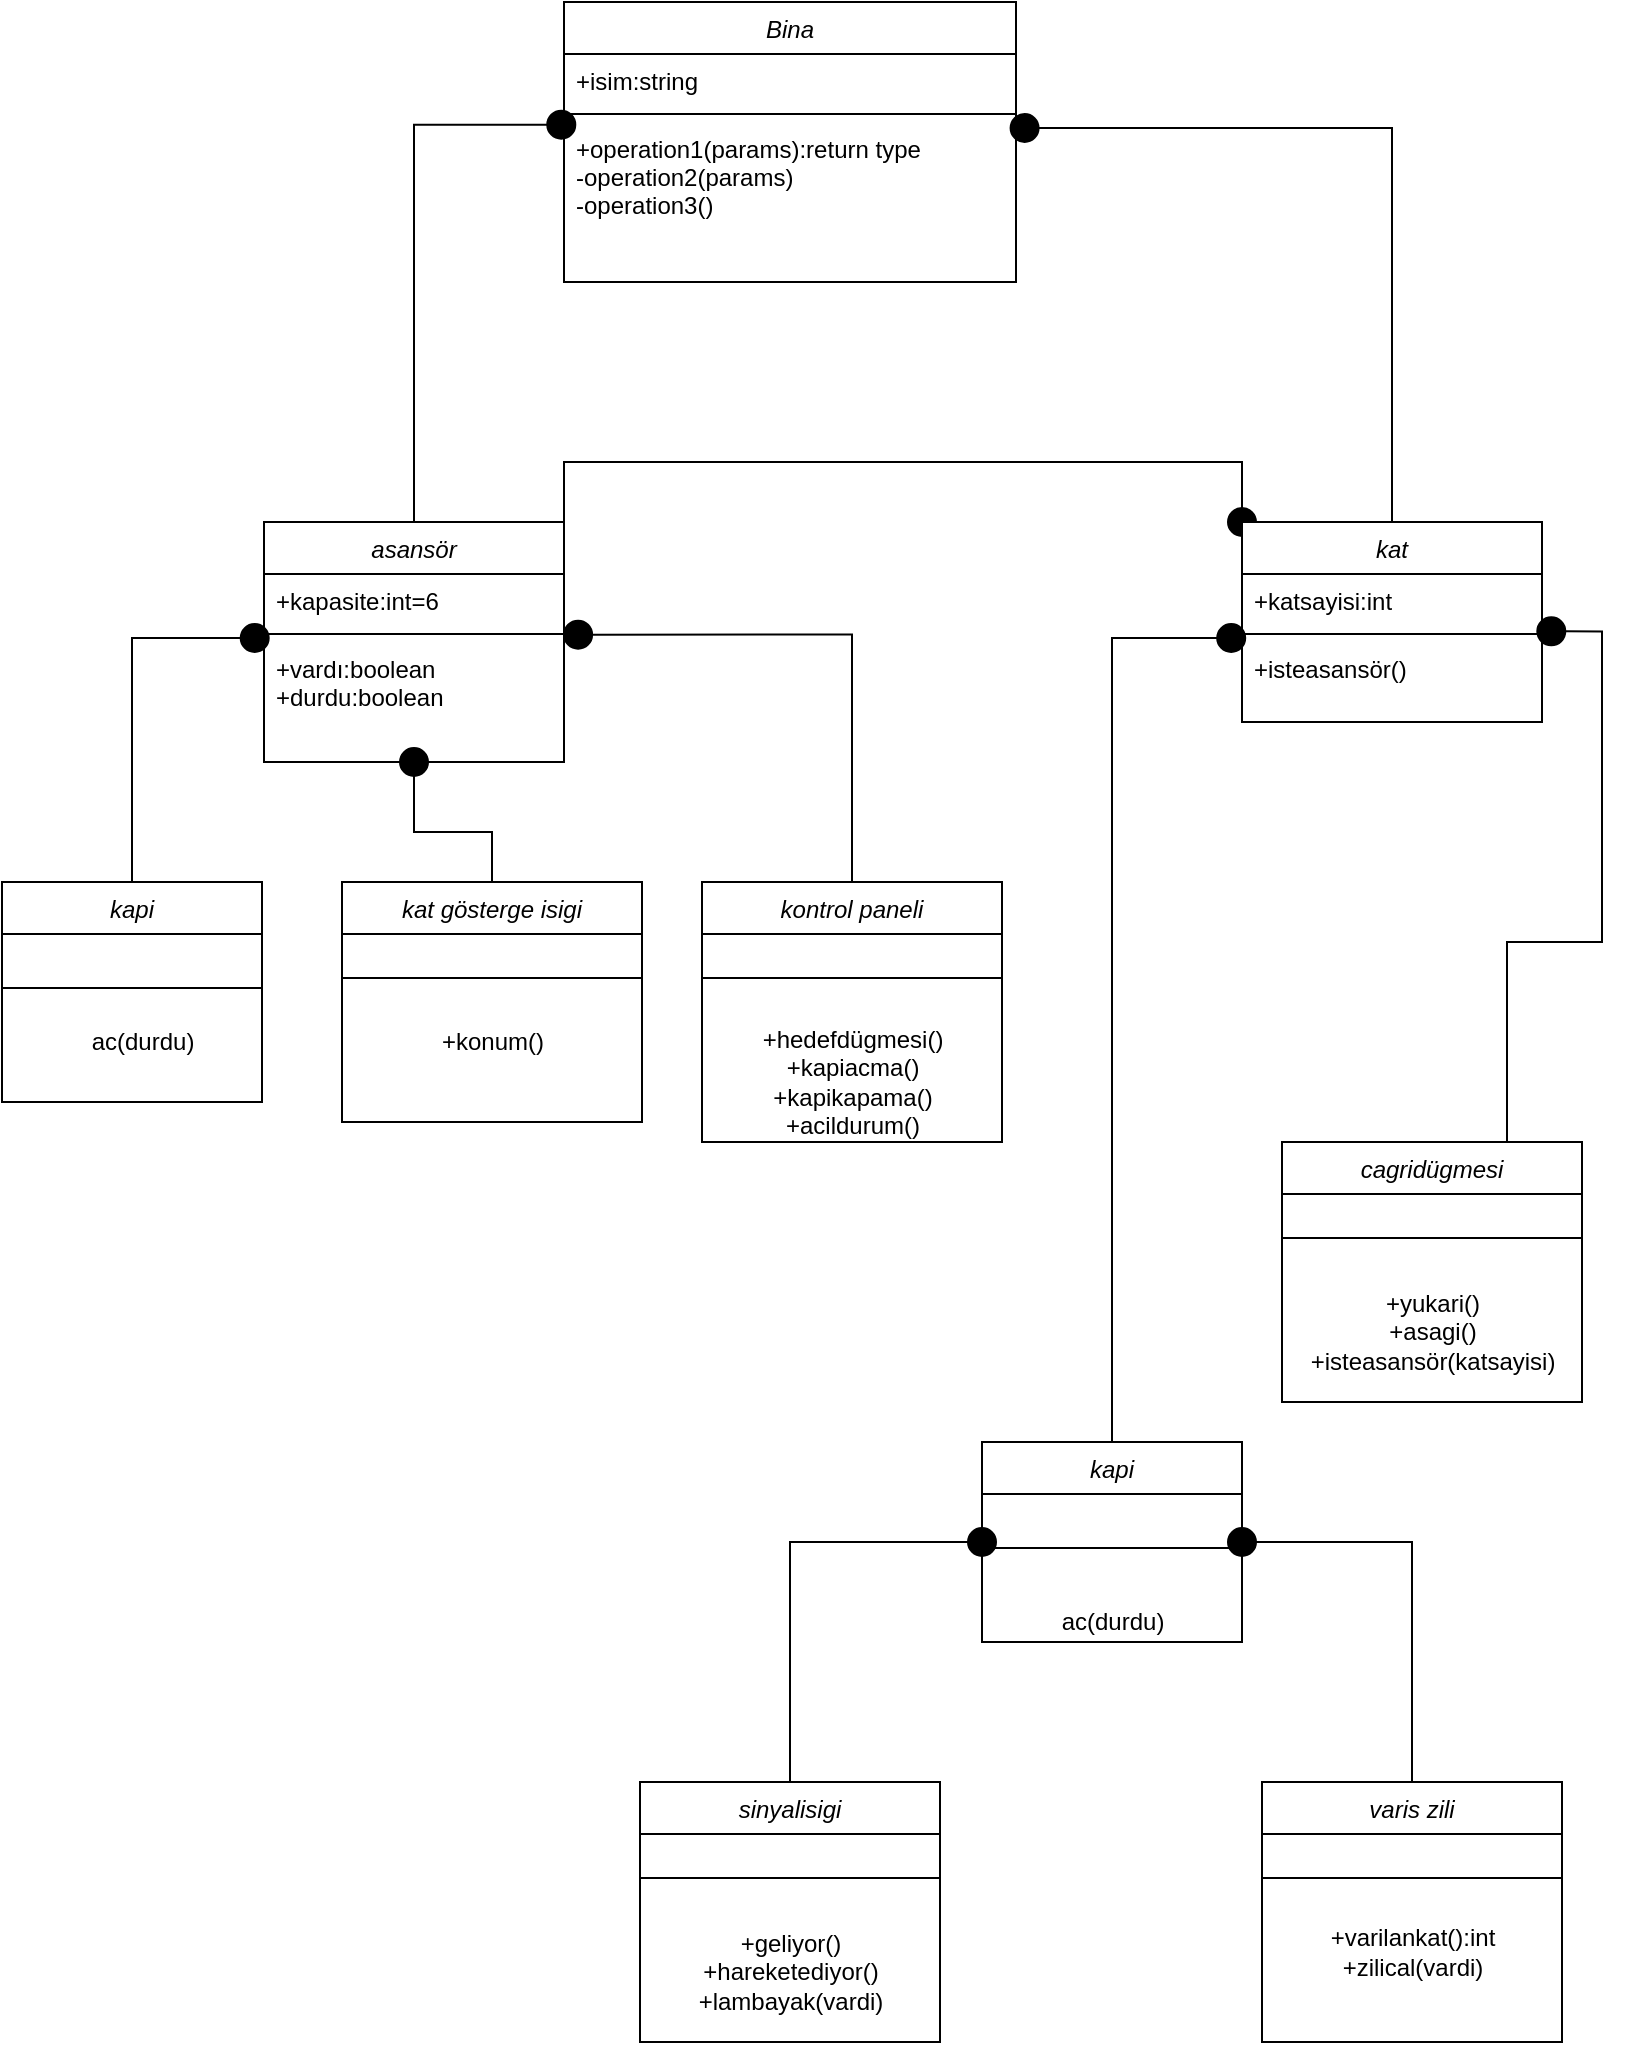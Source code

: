 <mxfile version="16.4.7" type="device"><diagram id="C5RBs43oDa-KdzZeNtuy" name="Page-1"><mxGraphModel dx="1088" dy="1220" grid="1" gridSize="10" guides="1" tooltips="1" connect="1" arrows="1" fold="1" page="1" pageScale="1" pageWidth="827" pageHeight="1169" math="0" shadow="0"><root><mxCell id="WIyWlLk6GJQsqaUBKTNV-0"/><mxCell id="WIyWlLk6GJQsqaUBKTNV-1" parent="WIyWlLk6GJQsqaUBKTNV-0"/><mxCell id="zkfFHV4jXpPFQw0GAbJ--0" value="Bina" style="swimlane;fontStyle=2;align=center;verticalAlign=top;childLayout=stackLayout;horizontal=1;startSize=26;horizontalStack=0;resizeParent=1;resizeLast=0;collapsible=1;marginBottom=0;rounded=0;shadow=0;strokeWidth=1;" parent="WIyWlLk6GJQsqaUBKTNV-1" vertex="1"><mxGeometry x="301" y="100" width="226" height="140" as="geometry"><mxRectangle x="230" y="140" width="160" height="26" as="alternateBounds"/></mxGeometry></mxCell><mxCell id="zkfFHV4jXpPFQw0GAbJ--1" value="+isim:string" style="text;align=left;verticalAlign=top;spacingLeft=4;spacingRight=4;overflow=hidden;rotatable=0;points=[[0,0.5],[1,0.5]];portConstraint=eastwest;" parent="zkfFHV4jXpPFQw0GAbJ--0" vertex="1"><mxGeometry y="26" width="226" height="26" as="geometry"/></mxCell><mxCell id="zkfFHV4jXpPFQw0GAbJ--4" value="" style="line;html=1;strokeWidth=1;align=left;verticalAlign=middle;spacingTop=-1;spacingLeft=3;spacingRight=3;rotatable=0;labelPosition=right;points=[];portConstraint=eastwest;" parent="zkfFHV4jXpPFQw0GAbJ--0" vertex="1"><mxGeometry y="52" width="226" height="8" as="geometry"/></mxCell><mxCell id="zkfFHV4jXpPFQw0GAbJ--5" value="+operation1(params):return type&#10;-operation2(params)&#10;-operation3()&#10;" style="text;align=left;verticalAlign=top;spacingLeft=4;spacingRight=4;overflow=hidden;rotatable=0;points=[[0,0.5],[1,0.5]];portConstraint=eastwest;" parent="zkfFHV4jXpPFQw0GAbJ--0" vertex="1"><mxGeometry y="60" width="226" height="50" as="geometry"/></mxCell><mxCell id="SER0jo-juTG0cnbebQ5z-48" style="edgeStyle=orthogonalEdgeStyle;rounded=0;orthogonalLoop=1;jettySize=auto;html=1;exitX=0.5;exitY=0;exitDx=0;exitDy=0;entryX=-0.006;entryY=0.027;entryDx=0;entryDy=0;entryPerimeter=0;endArrow=oval;endFill=1;startSize=14;endSize=14;sourcePerimeterSpacing=8;targetPerimeterSpacing=8;" edge="1" parent="WIyWlLk6GJQsqaUBKTNV-1" source="SER0jo-juTG0cnbebQ5z-1" target="zkfFHV4jXpPFQw0GAbJ--5"><mxGeometry relative="1" as="geometry"/></mxCell><mxCell id="SER0jo-juTG0cnbebQ5z-53" style="edgeStyle=orthogonalEdgeStyle;rounded=0;orthogonalLoop=1;jettySize=auto;html=1;exitX=1;exitY=0;exitDx=0;exitDy=0;entryX=0;entryY=0;entryDx=0;entryDy=0;endArrow=oval;endFill=1;startSize=14;endSize=14;sourcePerimeterSpacing=8;targetPerimeterSpacing=8;" edge="1" parent="WIyWlLk6GJQsqaUBKTNV-1" source="SER0jo-juTG0cnbebQ5z-1" target="SER0jo-juTG0cnbebQ5z-5"><mxGeometry relative="1" as="geometry"/></mxCell><mxCell id="SER0jo-juTG0cnbebQ5z-1" value="asansör" style="swimlane;fontStyle=2;align=center;verticalAlign=top;childLayout=stackLayout;horizontal=1;startSize=26;horizontalStack=0;resizeParent=1;resizeLast=0;collapsible=1;marginBottom=0;rounded=0;shadow=0;strokeWidth=1;" vertex="1" parent="WIyWlLk6GJQsqaUBKTNV-1"><mxGeometry x="151" y="360" width="150" height="120" as="geometry"><mxRectangle x="230" y="140" width="160" height="26" as="alternateBounds"/></mxGeometry></mxCell><mxCell id="SER0jo-juTG0cnbebQ5z-2" value="+kapasite:int=6" style="text;align=left;verticalAlign=top;spacingLeft=4;spacingRight=4;overflow=hidden;rotatable=0;points=[[0,0.5],[1,0.5]];portConstraint=eastwest;" vertex="1" parent="SER0jo-juTG0cnbebQ5z-1"><mxGeometry y="26" width="150" height="26" as="geometry"/></mxCell><mxCell id="SER0jo-juTG0cnbebQ5z-3" value="" style="line;html=1;strokeWidth=1;align=left;verticalAlign=middle;spacingTop=-1;spacingLeft=3;spacingRight=3;rotatable=0;labelPosition=right;points=[];portConstraint=eastwest;" vertex="1" parent="SER0jo-juTG0cnbebQ5z-1"><mxGeometry y="52" width="150" height="8" as="geometry"/></mxCell><mxCell id="SER0jo-juTG0cnbebQ5z-4" value="+vardı:boolean&#10;+durdu:boolean" style="text;align=left;verticalAlign=top;spacingLeft=4;spacingRight=4;overflow=hidden;rotatable=0;points=[[0,0.5],[1,0.5]];portConstraint=eastwest;" vertex="1" parent="SER0jo-juTG0cnbebQ5z-1"><mxGeometry y="60" width="150" height="40" as="geometry"/></mxCell><mxCell id="SER0jo-juTG0cnbebQ5z-49" style="edgeStyle=orthogonalEdgeStyle;rounded=0;orthogonalLoop=1;jettySize=auto;html=1;exitX=0.5;exitY=0;exitDx=0;exitDy=0;entryX=1.019;entryY=0.06;entryDx=0;entryDy=0;entryPerimeter=0;endArrow=oval;endFill=1;startSize=14;endSize=14;sourcePerimeterSpacing=8;targetPerimeterSpacing=8;" edge="1" parent="WIyWlLk6GJQsqaUBKTNV-1" source="SER0jo-juTG0cnbebQ5z-5" target="zkfFHV4jXpPFQw0GAbJ--5"><mxGeometry relative="1" as="geometry"/></mxCell><mxCell id="SER0jo-juTG0cnbebQ5z-5" value="kat" style="swimlane;fontStyle=2;align=center;verticalAlign=top;childLayout=stackLayout;horizontal=1;startSize=26;horizontalStack=0;resizeParent=1;resizeLast=0;collapsible=1;marginBottom=0;rounded=0;shadow=0;strokeWidth=1;" vertex="1" parent="WIyWlLk6GJQsqaUBKTNV-1"><mxGeometry x="640" y="360" width="150" height="100" as="geometry"><mxRectangle x="230" y="140" width="160" height="26" as="alternateBounds"/></mxGeometry></mxCell><mxCell id="SER0jo-juTG0cnbebQ5z-6" value="+katsayisi:int" style="text;align=left;verticalAlign=top;spacingLeft=4;spacingRight=4;overflow=hidden;rotatable=0;points=[[0,0.5],[1,0.5]];portConstraint=eastwest;" vertex="1" parent="SER0jo-juTG0cnbebQ5z-5"><mxGeometry y="26" width="150" height="26" as="geometry"/></mxCell><mxCell id="SER0jo-juTG0cnbebQ5z-7" value="" style="line;html=1;strokeWidth=1;align=left;verticalAlign=middle;spacingTop=-1;spacingLeft=3;spacingRight=3;rotatable=0;labelPosition=right;points=[];portConstraint=eastwest;" vertex="1" parent="SER0jo-juTG0cnbebQ5z-5"><mxGeometry y="52" width="150" height="8" as="geometry"/></mxCell><mxCell id="SER0jo-juTG0cnbebQ5z-8" value="+isteasansör()" style="text;align=left;verticalAlign=top;spacingLeft=4;spacingRight=4;overflow=hidden;rotatable=0;points=[[0,0.5],[1,0.5]];portConstraint=eastwest;" vertex="1" parent="SER0jo-juTG0cnbebQ5z-5"><mxGeometry y="60" width="150" height="40" as="geometry"/></mxCell><mxCell id="SER0jo-juTG0cnbebQ5z-50" style="edgeStyle=orthogonalEdgeStyle;rounded=0;orthogonalLoop=1;jettySize=auto;html=1;exitX=0.5;exitY=0;exitDx=0;exitDy=0;entryX=-0.031;entryY=-0.05;entryDx=0;entryDy=0;entryPerimeter=0;endArrow=oval;endFill=1;startSize=14;endSize=14;sourcePerimeterSpacing=8;targetPerimeterSpacing=8;" edge="1" parent="WIyWlLk6GJQsqaUBKTNV-1" source="SER0jo-juTG0cnbebQ5z-9" target="SER0jo-juTG0cnbebQ5z-4"><mxGeometry relative="1" as="geometry"/></mxCell><mxCell id="SER0jo-juTG0cnbebQ5z-9" value="kapi" style="swimlane;fontStyle=2;align=center;verticalAlign=top;childLayout=stackLayout;horizontal=1;startSize=26;horizontalStack=0;resizeParent=1;resizeLast=0;collapsible=1;marginBottom=0;rounded=0;shadow=0;strokeWidth=1;" vertex="1" parent="WIyWlLk6GJQsqaUBKTNV-1"><mxGeometry x="20" y="540" width="130" height="110" as="geometry"><mxRectangle x="230" y="140" width="160" height="26" as="alternateBounds"/></mxGeometry></mxCell><mxCell id="SER0jo-juTG0cnbebQ5z-11" value="" style="line;html=1;strokeWidth=1;align=left;verticalAlign=middle;spacingTop=-1;spacingLeft=3;spacingRight=3;rotatable=0;labelPosition=right;points=[];portConstraint=eastwest;" vertex="1" parent="SER0jo-juTG0cnbebQ5z-9"><mxGeometry y="26" width="130" height="54" as="geometry"/></mxCell><mxCell id="SER0jo-juTG0cnbebQ5z-52" style="edgeStyle=orthogonalEdgeStyle;rounded=0;orthogonalLoop=1;jettySize=auto;html=1;exitX=0.5;exitY=0;exitDx=0;exitDy=0;entryX=0.5;entryY=1;entryDx=0;entryDy=0;endArrow=oval;endFill=1;startSize=14;endSize=14;sourcePerimeterSpacing=8;targetPerimeterSpacing=8;" edge="1" parent="WIyWlLk6GJQsqaUBKTNV-1" source="SER0jo-juTG0cnbebQ5z-13" target="SER0jo-juTG0cnbebQ5z-1"><mxGeometry relative="1" as="geometry"/></mxCell><mxCell id="SER0jo-juTG0cnbebQ5z-13" value="kat gösterge isigi" style="swimlane;fontStyle=2;align=center;verticalAlign=top;childLayout=stackLayout;horizontal=1;startSize=26;horizontalStack=0;resizeParent=1;resizeLast=0;collapsible=1;marginBottom=0;rounded=0;shadow=0;strokeWidth=1;" vertex="1" parent="WIyWlLk6GJQsqaUBKTNV-1"><mxGeometry x="190" y="540" width="150" height="120" as="geometry"><mxRectangle x="230" y="140" width="160" height="26" as="alternateBounds"/></mxGeometry></mxCell><mxCell id="SER0jo-juTG0cnbebQ5z-15" value="" style="line;html=1;strokeWidth=1;align=left;verticalAlign=middle;spacingTop=-1;spacingLeft=3;spacingRight=3;rotatable=0;labelPosition=right;points=[];portConstraint=eastwest;" vertex="1" parent="SER0jo-juTG0cnbebQ5z-13"><mxGeometry y="26" width="150" height="44" as="geometry"/></mxCell><mxCell id="SER0jo-juTG0cnbebQ5z-21" value="+konum()" style="text;html=1;align=center;verticalAlign=middle;resizable=0;points=[];autosize=1;strokeColor=none;fillColor=none;hachureGap=4;" vertex="1" parent="SER0jo-juTG0cnbebQ5z-13"><mxGeometry y="70" width="150" height="20" as="geometry"/></mxCell><mxCell id="SER0jo-juTG0cnbebQ5z-22" value="ac(durdu)" style="text;html=1;align=center;verticalAlign=middle;resizable=0;points=[];autosize=1;strokeColor=none;fillColor=none;hachureGap=4;" vertex="1" parent="WIyWlLk6GJQsqaUBKTNV-1"><mxGeometry x="55" y="610" width="70" height="20" as="geometry"/></mxCell><mxCell id="SER0jo-juTG0cnbebQ5z-51" style="edgeStyle=orthogonalEdgeStyle;rounded=0;orthogonalLoop=1;jettySize=auto;html=1;exitX=0.5;exitY=0;exitDx=0;exitDy=0;entryX=1.047;entryY=-0.092;entryDx=0;entryDy=0;entryPerimeter=0;endArrow=oval;endFill=1;startSize=14;endSize=14;sourcePerimeterSpacing=8;targetPerimeterSpacing=8;" edge="1" parent="WIyWlLk6GJQsqaUBKTNV-1" source="SER0jo-juTG0cnbebQ5z-23" target="SER0jo-juTG0cnbebQ5z-4"><mxGeometry relative="1" as="geometry"/></mxCell><mxCell id="SER0jo-juTG0cnbebQ5z-23" value="kontrol paneli" style="swimlane;fontStyle=2;align=center;verticalAlign=top;childLayout=stackLayout;horizontal=1;startSize=26;horizontalStack=0;resizeParent=1;resizeLast=0;collapsible=1;marginBottom=0;rounded=0;shadow=0;strokeWidth=1;" vertex="1" parent="WIyWlLk6GJQsqaUBKTNV-1"><mxGeometry x="370" y="540" width="150" height="130" as="geometry"><mxRectangle x="230" y="140" width="160" height="26" as="alternateBounds"/></mxGeometry></mxCell><mxCell id="SER0jo-juTG0cnbebQ5z-24" value="" style="line;html=1;strokeWidth=1;align=left;verticalAlign=middle;spacingTop=-1;spacingLeft=3;spacingRight=3;rotatable=0;labelPosition=right;points=[];portConstraint=eastwest;" vertex="1" parent="SER0jo-juTG0cnbebQ5z-23"><mxGeometry y="26" width="150" height="44" as="geometry"/></mxCell><mxCell id="SER0jo-juTG0cnbebQ5z-27" value="+hedefdügmesi()&lt;br&gt;+kapiacma()&lt;br&gt;+kapikapama()&lt;br&gt;+acildurum()" style="text;html=1;align=center;verticalAlign=middle;resizable=0;points=[];autosize=1;strokeColor=none;fillColor=none;hachureGap=4;" vertex="1" parent="SER0jo-juTG0cnbebQ5z-23"><mxGeometry y="70" width="150" height="60" as="geometry"/></mxCell><mxCell id="SER0jo-juTG0cnbebQ5z-54" style="edgeStyle=orthogonalEdgeStyle;rounded=0;orthogonalLoop=1;jettySize=auto;html=1;exitX=0.5;exitY=0;exitDx=0;exitDy=0;entryX=-0.036;entryY=1.231;entryDx=0;entryDy=0;entryPerimeter=0;endArrow=oval;endFill=1;startSize=14;endSize=14;sourcePerimeterSpacing=8;targetPerimeterSpacing=8;" edge="1" parent="WIyWlLk6GJQsqaUBKTNV-1" source="SER0jo-juTG0cnbebQ5z-28" target="SER0jo-juTG0cnbebQ5z-6"><mxGeometry relative="1" as="geometry"/></mxCell><mxCell id="SER0jo-juTG0cnbebQ5z-28" value="kapi" style="swimlane;fontStyle=2;align=center;verticalAlign=top;childLayout=stackLayout;horizontal=1;startSize=26;horizontalStack=0;resizeParent=1;resizeLast=0;collapsible=1;marginBottom=0;rounded=0;shadow=0;strokeWidth=1;" vertex="1" parent="WIyWlLk6GJQsqaUBKTNV-1"><mxGeometry x="510" y="820" width="130" height="100" as="geometry"><mxRectangle x="230" y="140" width="160" height="26" as="alternateBounds"/></mxGeometry></mxCell><mxCell id="SER0jo-juTG0cnbebQ5z-29" value="" style="line;html=1;strokeWidth=1;align=left;verticalAlign=middle;spacingTop=-1;spacingLeft=3;spacingRight=3;rotatable=0;labelPosition=right;points=[];portConstraint=eastwest;" vertex="1" parent="SER0jo-juTG0cnbebQ5z-28"><mxGeometry y="26" width="130" height="54" as="geometry"/></mxCell><mxCell id="SER0jo-juTG0cnbebQ5z-30" value="ac(durdu)" style="text;html=1;align=center;verticalAlign=middle;resizable=0;points=[];autosize=1;strokeColor=none;fillColor=none;hachureGap=4;" vertex="1" parent="SER0jo-juTG0cnbebQ5z-28"><mxGeometry y="80" width="130" height="20" as="geometry"/></mxCell><mxCell id="SER0jo-juTG0cnbebQ5z-55" style="edgeStyle=orthogonalEdgeStyle;rounded=0;orthogonalLoop=1;jettySize=auto;html=1;exitX=0.75;exitY=0;exitDx=0;exitDy=0;entryX=1.031;entryY=-0.133;entryDx=0;entryDy=0;entryPerimeter=0;endArrow=oval;endFill=1;startSize=14;endSize=14;sourcePerimeterSpacing=8;targetPerimeterSpacing=8;" edge="1" parent="WIyWlLk6GJQsqaUBKTNV-1" source="SER0jo-juTG0cnbebQ5z-33" target="SER0jo-juTG0cnbebQ5z-8"><mxGeometry relative="1" as="geometry"/></mxCell><mxCell id="SER0jo-juTG0cnbebQ5z-33" value="cagridügmesi" style="swimlane;fontStyle=2;align=center;verticalAlign=top;childLayout=stackLayout;horizontal=1;startSize=26;horizontalStack=0;resizeParent=1;resizeLast=0;collapsible=1;marginBottom=0;rounded=0;shadow=0;strokeWidth=1;" vertex="1" parent="WIyWlLk6GJQsqaUBKTNV-1"><mxGeometry x="660" y="670" width="150" height="130" as="geometry"><mxRectangle x="230" y="140" width="160" height="26" as="alternateBounds"/></mxGeometry></mxCell><mxCell id="SER0jo-juTG0cnbebQ5z-34" value="" style="line;html=1;strokeWidth=1;align=left;verticalAlign=middle;spacingTop=-1;spacingLeft=3;spacingRight=3;rotatable=0;labelPosition=right;points=[];portConstraint=eastwest;" vertex="1" parent="SER0jo-juTG0cnbebQ5z-33"><mxGeometry y="26" width="150" height="44" as="geometry"/></mxCell><mxCell id="SER0jo-juTG0cnbebQ5z-35" value="+yukari()&lt;br&gt;+asagi()&lt;br&gt;+isteasansör(katsayisi)" style="text;html=1;align=center;verticalAlign=middle;resizable=0;points=[];autosize=1;strokeColor=none;fillColor=none;hachureGap=4;" vertex="1" parent="SER0jo-juTG0cnbebQ5z-33"><mxGeometry y="70" width="150" height="50" as="geometry"/></mxCell><mxCell id="SER0jo-juTG0cnbebQ5z-57" style="edgeStyle=orthogonalEdgeStyle;rounded=0;orthogonalLoop=1;jettySize=auto;html=1;exitX=0.5;exitY=0;exitDx=0;exitDy=0;entryX=0;entryY=0.5;entryDx=0;entryDy=0;endArrow=oval;endFill=1;startSize=14;endSize=14;sourcePerimeterSpacing=8;targetPerimeterSpacing=8;" edge="1" parent="WIyWlLk6GJQsqaUBKTNV-1" source="SER0jo-juTG0cnbebQ5z-36" target="SER0jo-juTG0cnbebQ5z-28"><mxGeometry relative="1" as="geometry"/></mxCell><mxCell id="SER0jo-juTG0cnbebQ5z-36" value="sinyalisigi" style="swimlane;fontStyle=2;align=center;verticalAlign=top;childLayout=stackLayout;horizontal=1;startSize=26;horizontalStack=0;resizeParent=1;resizeLast=0;collapsible=1;marginBottom=0;rounded=0;shadow=0;strokeWidth=1;" vertex="1" parent="WIyWlLk6GJQsqaUBKTNV-1"><mxGeometry x="339" y="990" width="150" height="130" as="geometry"><mxRectangle x="230" y="140" width="160" height="26" as="alternateBounds"/></mxGeometry></mxCell><mxCell id="SER0jo-juTG0cnbebQ5z-37" value="" style="line;html=1;strokeWidth=1;align=left;verticalAlign=middle;spacingTop=-1;spacingLeft=3;spacingRight=3;rotatable=0;labelPosition=right;points=[];portConstraint=eastwest;" vertex="1" parent="SER0jo-juTG0cnbebQ5z-36"><mxGeometry y="26" width="150" height="44" as="geometry"/></mxCell><mxCell id="SER0jo-juTG0cnbebQ5z-38" value="+geliyor()&lt;br&gt;+hareketediyor()&lt;br&gt;+lambayak(vardi)" style="text;html=1;align=center;verticalAlign=middle;resizable=0;points=[];autosize=1;strokeColor=none;fillColor=none;hachureGap=4;" vertex="1" parent="SER0jo-juTG0cnbebQ5z-36"><mxGeometry y="70" width="150" height="50" as="geometry"/></mxCell><mxCell id="SER0jo-juTG0cnbebQ5z-59" style="edgeStyle=orthogonalEdgeStyle;rounded=0;orthogonalLoop=1;jettySize=auto;html=1;exitX=0.5;exitY=0;exitDx=0;exitDy=0;entryX=1;entryY=0.5;entryDx=0;entryDy=0;endArrow=oval;endFill=1;startSize=14;endSize=14;sourcePerimeterSpacing=8;targetPerimeterSpacing=8;" edge="1" parent="WIyWlLk6GJQsqaUBKTNV-1" source="SER0jo-juTG0cnbebQ5z-39" target="SER0jo-juTG0cnbebQ5z-28"><mxGeometry relative="1" as="geometry"/></mxCell><mxCell id="SER0jo-juTG0cnbebQ5z-39" value="varis zili" style="swimlane;fontStyle=2;align=center;verticalAlign=top;childLayout=stackLayout;horizontal=1;startSize=26;horizontalStack=0;resizeParent=1;resizeLast=0;collapsible=1;marginBottom=0;rounded=0;shadow=0;strokeWidth=1;" vertex="1" parent="WIyWlLk6GJQsqaUBKTNV-1"><mxGeometry x="650" y="990" width="150" height="130" as="geometry"><mxRectangle x="230" y="140" width="160" height="26" as="alternateBounds"/></mxGeometry></mxCell><mxCell id="SER0jo-juTG0cnbebQ5z-40" value="" style="line;html=1;strokeWidth=1;align=left;verticalAlign=middle;spacingTop=-1;spacingLeft=3;spacingRight=3;rotatable=0;labelPosition=right;points=[];portConstraint=eastwest;" vertex="1" parent="SER0jo-juTG0cnbebQ5z-39"><mxGeometry y="26" width="150" height="44" as="geometry"/></mxCell><mxCell id="SER0jo-juTG0cnbebQ5z-41" value="+varilankat():int&lt;br&gt;+zilical(vardi)" style="text;html=1;align=center;verticalAlign=middle;resizable=0;points=[];autosize=1;strokeColor=none;fillColor=none;hachureGap=4;" vertex="1" parent="SER0jo-juTG0cnbebQ5z-39"><mxGeometry y="70" width="150" height="30" as="geometry"/></mxCell></root></mxGraphModel></diagram></mxfile>